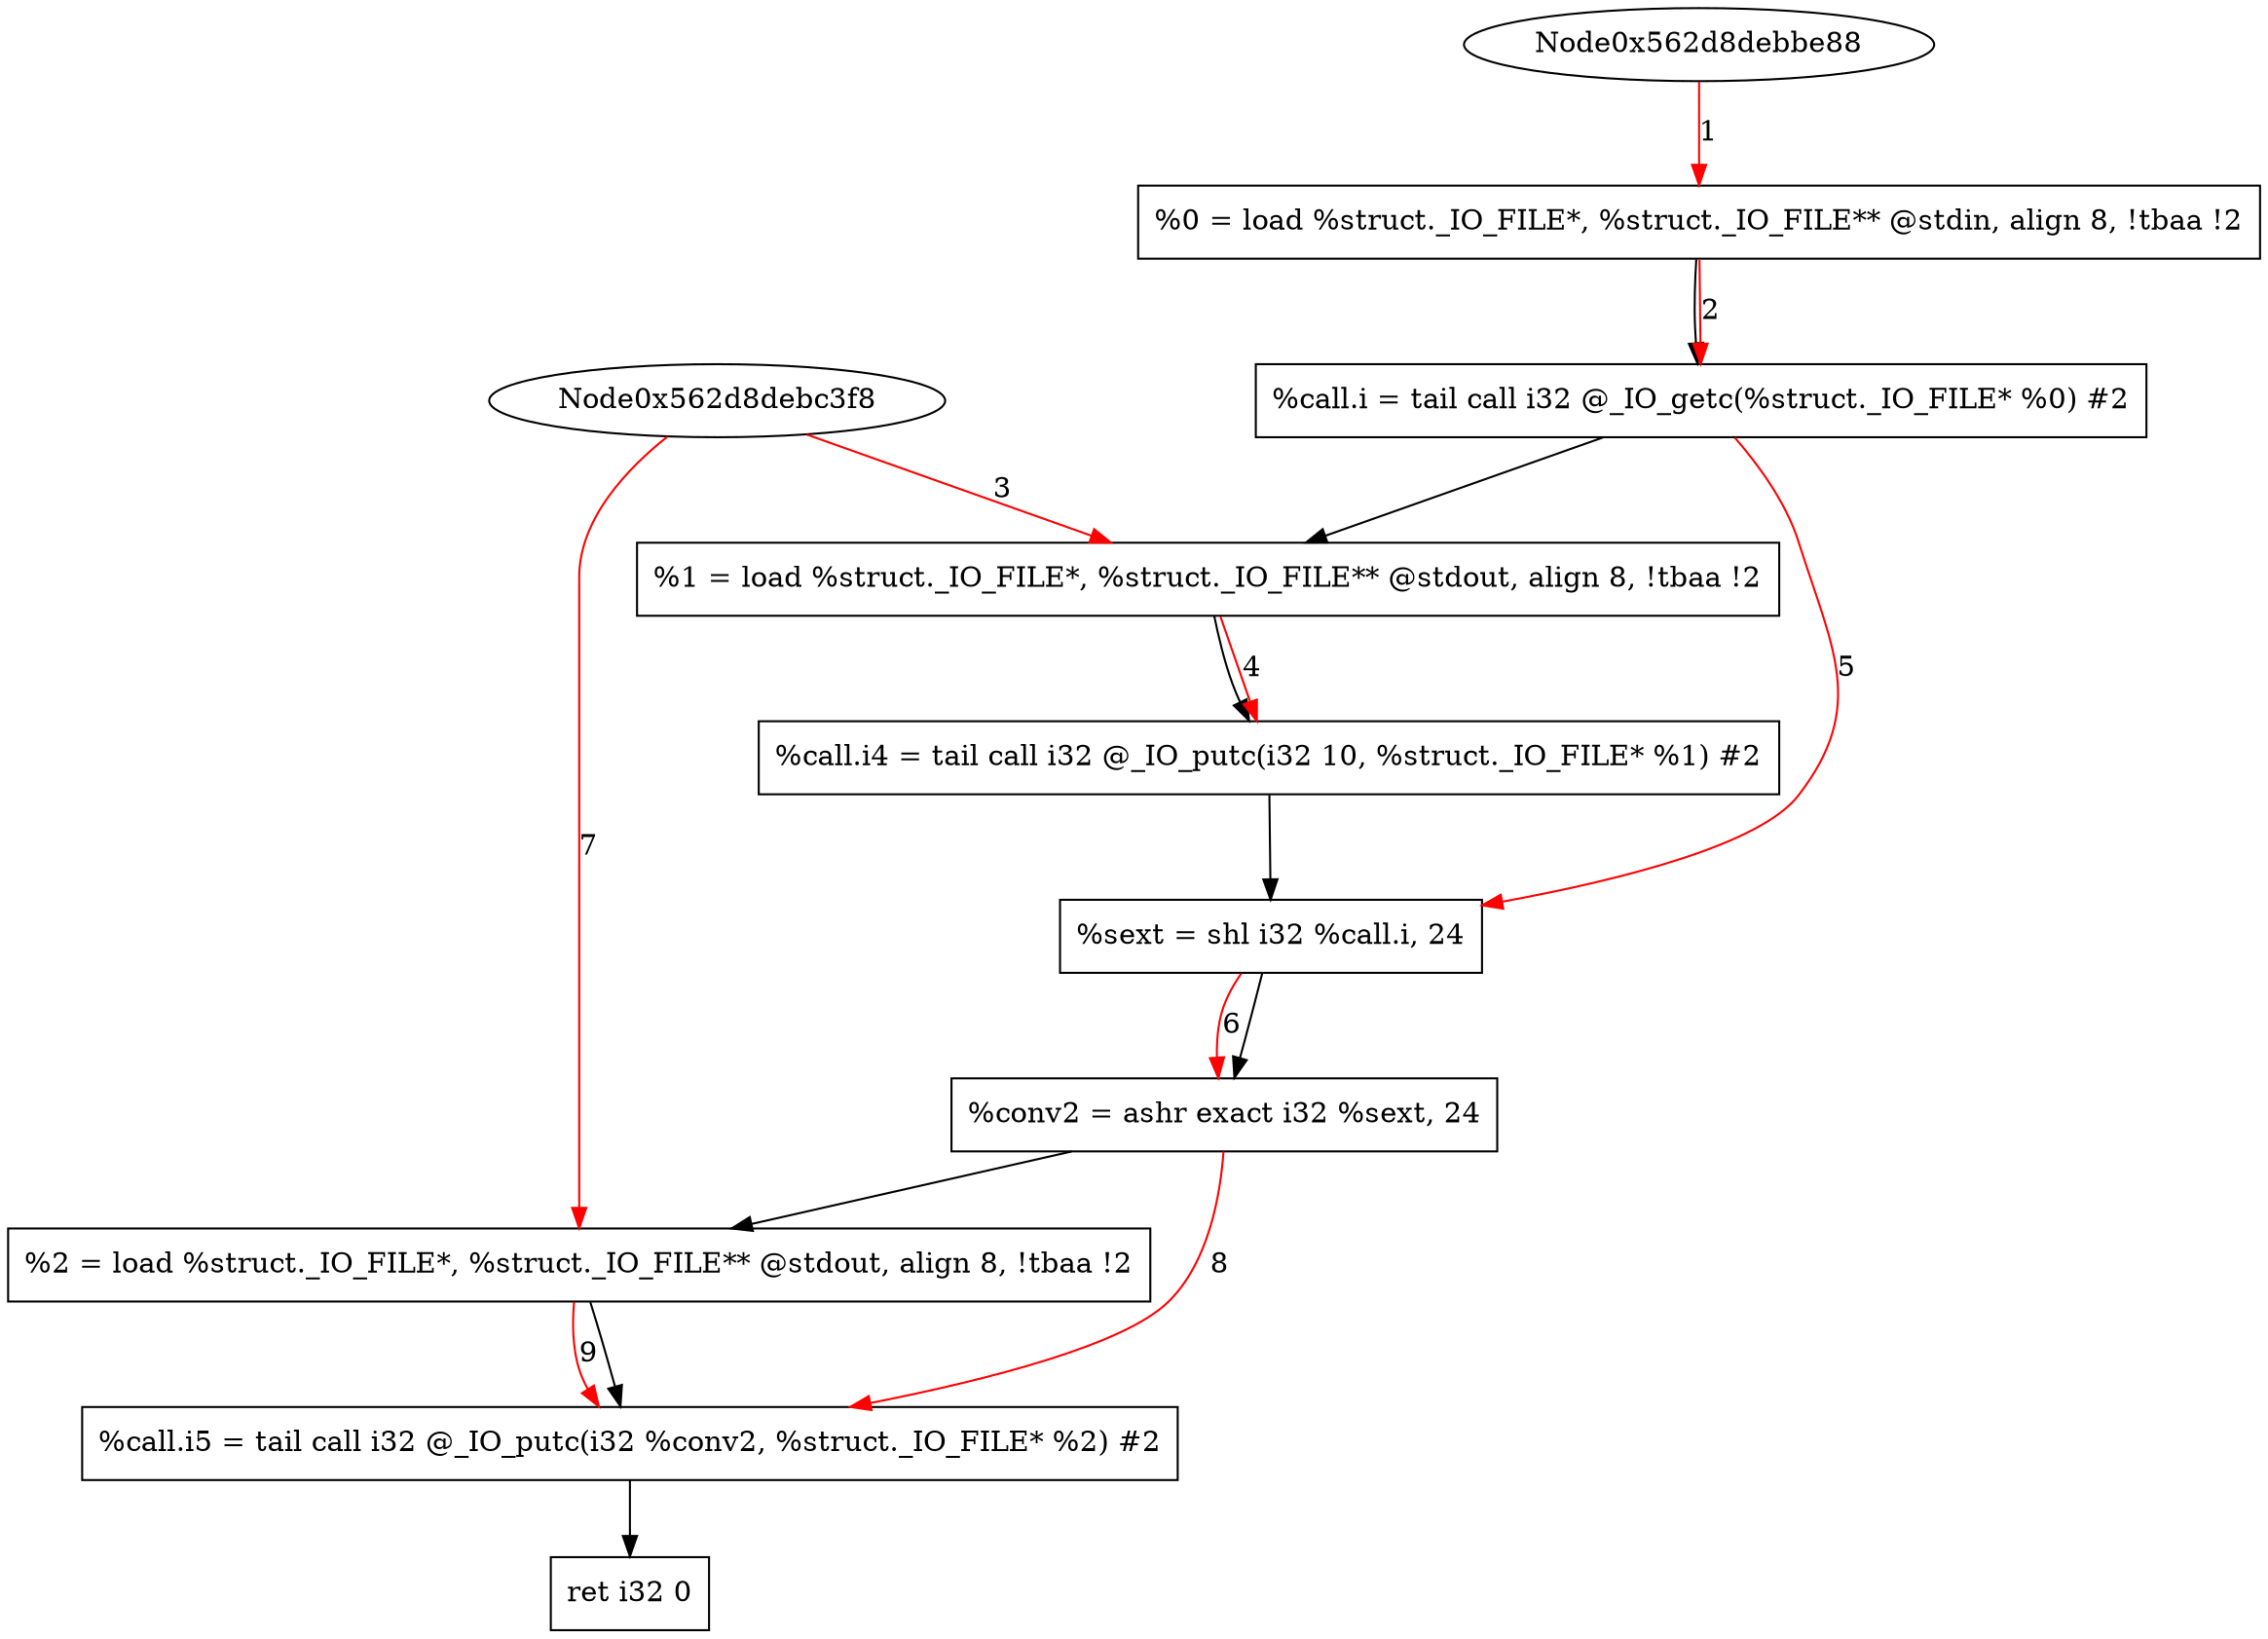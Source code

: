 digraph "CDFG for'func' function" {
	Node0x562d8debc6a8[shape=record, label="  %0 = load %struct._IO_FILE*, %struct._IO_FILE** @stdin, align 8, !tbaa !2"]
	Node0x562d8debd6f0[shape=record, label="  %call.i = tail call i32 @_IO_getc(%struct._IO_FILE* %0) #2"]
	Node0x562d8debd7a8[shape=record, label="  %1 = load %struct._IO_FILE*, %struct._IO_FILE** @stdout, align 8, !tbaa !2"]
	Node0x562d8debe5a8[shape=record, label="  %call.i4 = tail call i32 @_IO_putc(i32 10, %struct._IO_FILE* %1) #2"]
	Node0x562d8debe6b0[shape=record, label="  %sext = shl i32 %call.i, 24"]
	Node0x562d8debe720[shape=record, label="  %conv2 = ashr exact i32 %sext, 24"]
	Node0x562d8debe798[shape=record, label="  %2 = load %struct._IO_FILE*, %struct._IO_FILE** @stdout, align 8, !tbaa !2"]
	Node0x562d8debe898[shape=record, label="  %call.i5 = tail call i32 @_IO_putc(i32 %conv2, %struct._IO_FILE* %2) #2"]
	Node0x562d8debe988[shape=record, label="  ret i32 0"]
	Node0x562d8debc6a8 -> Node0x562d8debd6f0
	Node0x562d8debd6f0 -> Node0x562d8debd7a8
	Node0x562d8debd7a8 -> Node0x562d8debe5a8
	Node0x562d8debe5a8 -> Node0x562d8debe6b0
	Node0x562d8debe6b0 -> Node0x562d8debe720
	Node0x562d8debe720 -> Node0x562d8debe798
	Node0x562d8debe798 -> Node0x562d8debe898
	Node0x562d8debe898 -> Node0x562d8debe988
edge [color=red]
	Node0x562d8debbe88 -> Node0x562d8debc6a8[label="1"]
	Node0x562d8debc6a8 -> Node0x562d8debd6f0[label="2"]
	Node0x562d8debc3f8 -> Node0x562d8debd7a8[label="3"]
	Node0x562d8debd7a8 -> Node0x562d8debe5a8[label="4"]
	Node0x562d8debd6f0 -> Node0x562d8debe6b0[label="5"]
	Node0x562d8debe6b0 -> Node0x562d8debe720[label="6"]
	Node0x562d8debc3f8 -> Node0x562d8debe798[label="7"]
	Node0x562d8debe720 -> Node0x562d8debe898[label="8"]
	Node0x562d8debe798 -> Node0x562d8debe898[label="9"]
}
